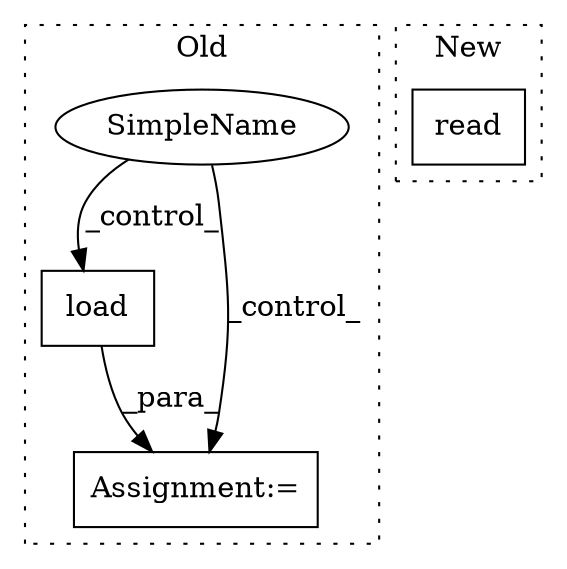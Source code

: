 digraph G {
subgraph cluster0 {
1 [label="load" a="32" s="443,449" l="5,1" shape="box"];
3 [label="Assignment:=" a="7" s="437" l="1" shape="box"];
4 [label="SimpleName" a="42" s="" l="" shape="ellipse"];
label = "Old";
style="dotted";
}
subgraph cluster1 {
2 [label="read" a="32" s="474" l="6" shape="box"];
label = "New";
style="dotted";
}
1 -> 3 [label="_para_"];
4 -> 1 [label="_control_"];
4 -> 3 [label="_control_"];
}